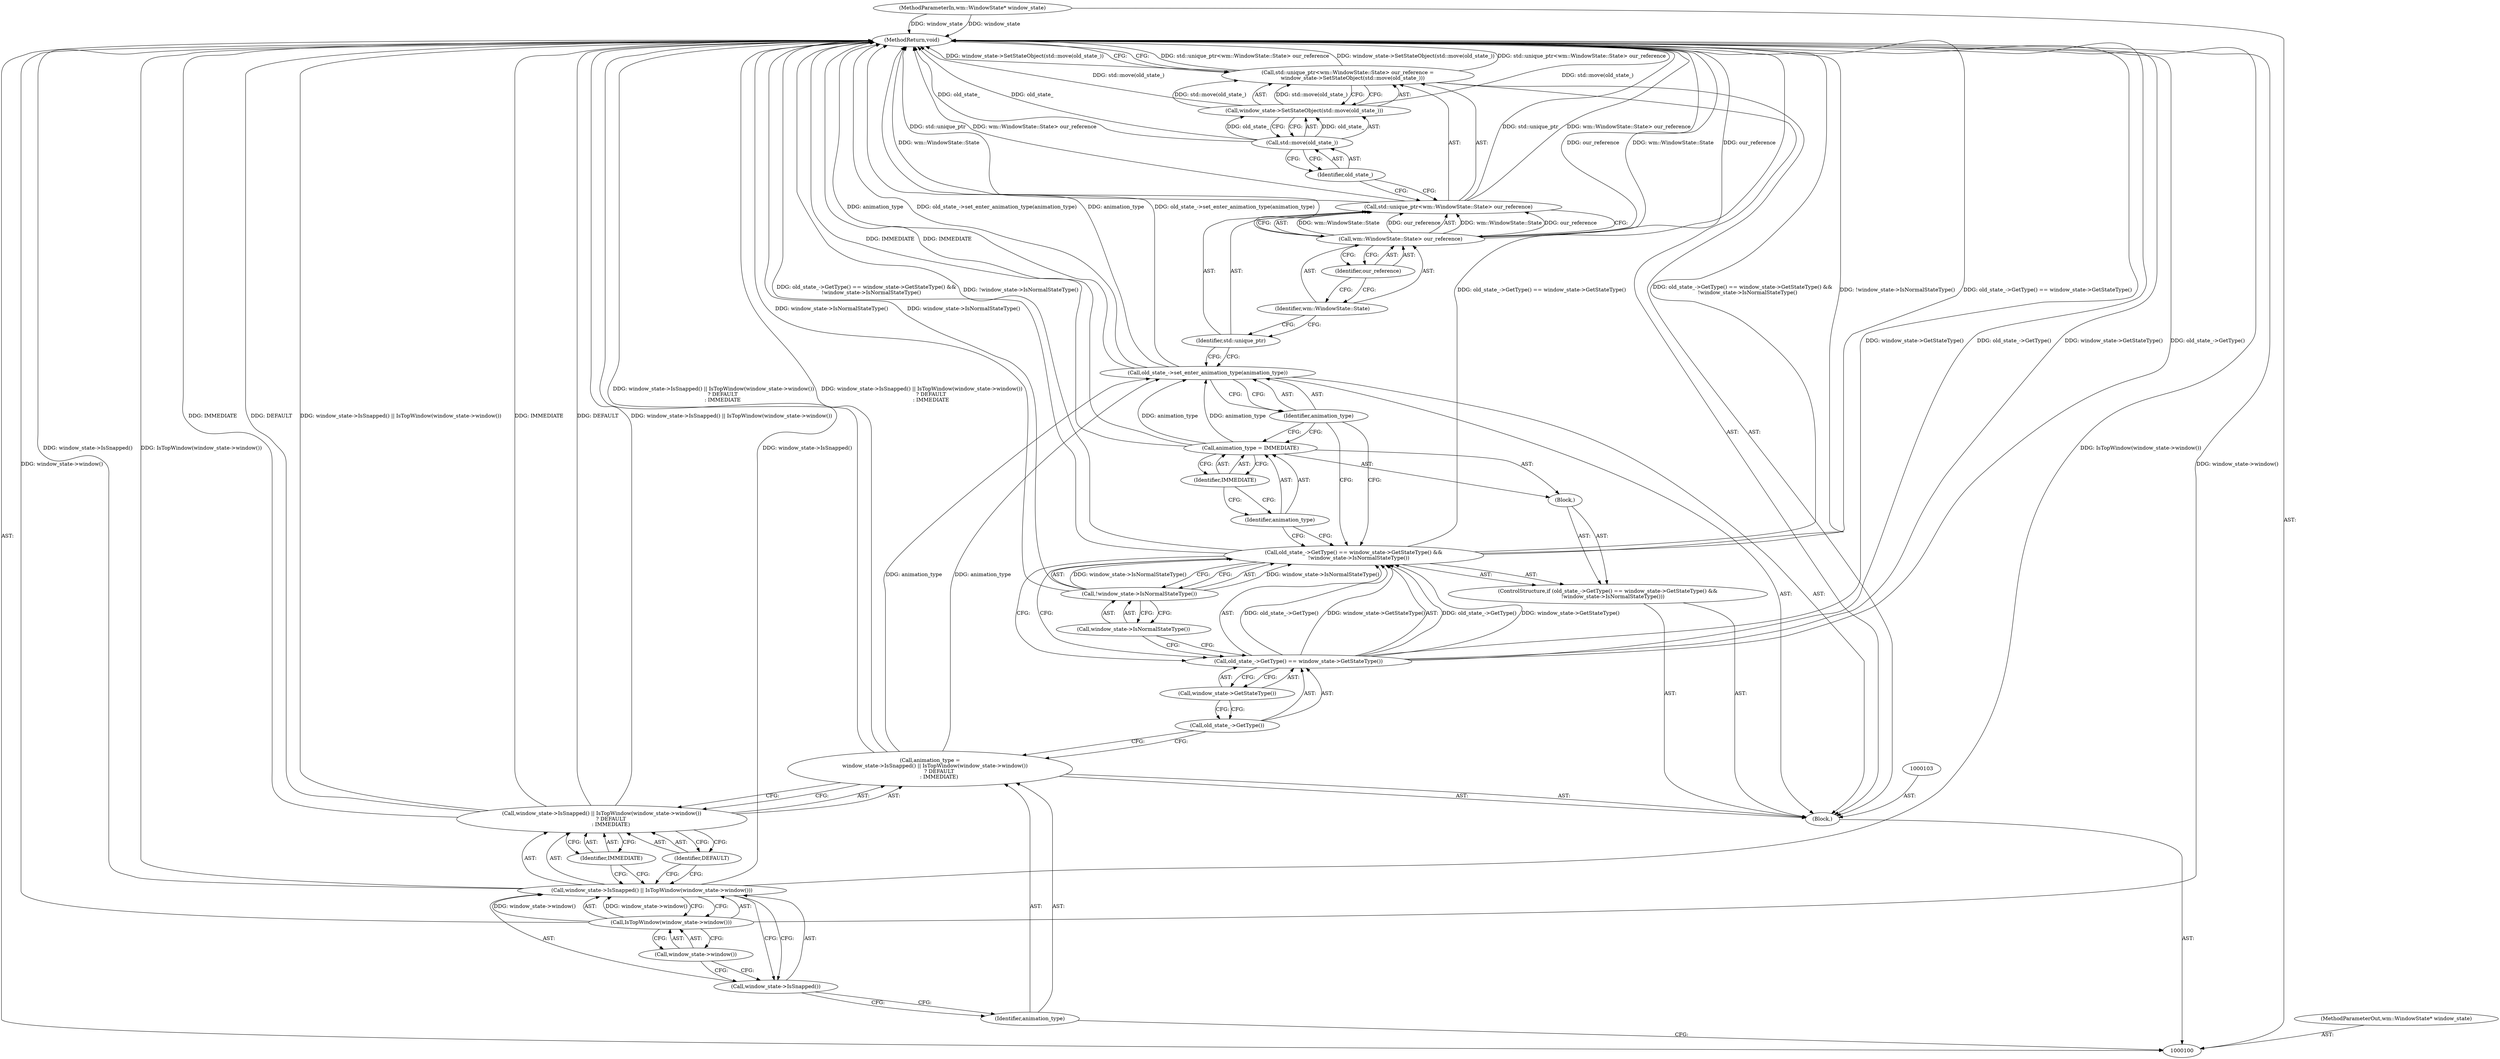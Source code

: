 digraph "1_Chrome_13e1002277287ed0090b2ca76c2d01545e677935_3" {
"1000135" [label="(MethodReturn,void)"];
"1000101" [label="(MethodParameterIn,wm::WindowState* window_state)"];
"1000212" [label="(MethodParameterOut,wm::WindowState* window_state)"];
"1000102" [label="(Block,)"];
"1000124" [label="(Call,old_state_->set_enter_animation_type(animation_type))"];
"1000125" [label="(Identifier,animation_type)"];
"1000129" [label="(Call,wm::WindowState::State> our_reference)"];
"1000130" [label="(Identifier,wm::WindowState::State)"];
"1000126" [label="(Call,std::unique_ptr<wm::WindowState::State> our_reference =\n      window_state->SetStateObject(std::move(old_state_)))"];
"1000127" [label="(Call,std::unique_ptr<wm::WindowState::State> our_reference)"];
"1000128" [label="(Identifier,std::unique_ptr)"];
"1000131" [label="(Identifier,our_reference)"];
"1000133" [label="(Call,std::move(old_state_))"];
"1000134" [label="(Identifier,old_state_)"];
"1000132" [label="(Call,window_state->SetStateObject(std::move(old_state_)))"];
"1000104" [label="(Call,animation_type =\n      window_state->IsSnapped() || IsTopWindow(window_state->window())\n           ? DEFAULT\n           : IMMEDIATE)"];
"1000105" [label="(Identifier,animation_type)"];
"1000109" [label="(Call,IsTopWindow(window_state->window()))"];
"1000110" [label="(Call,window_state->window())"];
"1000106" [label="(Call,window_state->IsSnapped() || IsTopWindow(window_state->window())\n           ? DEFAULT\n           : IMMEDIATE)"];
"1000107" [label="(Call,window_state->IsSnapped() || IsTopWindow(window_state->window()))"];
"1000108" [label="(Call,window_state->IsSnapped())"];
"1000111" [label="(Identifier,DEFAULT)"];
"1000112" [label="(Identifier,IMMEDIATE)"];
"1000113" [label="(ControlStructure,if (old_state_->GetType() == window_state->GetStateType() &&\n      !window_state->IsNormalStateType()))"];
"1000117" [label="(Call,window_state->GetStateType())"];
"1000114" [label="(Call,old_state_->GetType() == window_state->GetStateType() &&\n      !window_state->IsNormalStateType())"];
"1000115" [label="(Call,old_state_->GetType() == window_state->GetStateType())"];
"1000116" [label="(Call,old_state_->GetType())"];
"1000120" [label="(Block,)"];
"1000118" [label="(Call,!window_state->IsNormalStateType())"];
"1000119" [label="(Call,window_state->IsNormalStateType())"];
"1000123" [label="(Identifier,IMMEDIATE)"];
"1000121" [label="(Call,animation_type = IMMEDIATE)"];
"1000122" [label="(Identifier,animation_type)"];
"1000135" -> "1000100"  [label="AST: "];
"1000135" -> "1000126"  [label="CFG: "];
"1000115" -> "1000135"  [label="DDG: window_state->GetStateType()"];
"1000115" -> "1000135"  [label="DDG: old_state_->GetType()"];
"1000124" -> "1000135"  [label="DDG: animation_type"];
"1000124" -> "1000135"  [label="DDG: old_state_->set_enter_animation_type(animation_type)"];
"1000107" -> "1000135"  [label="DDG: window_state->IsSnapped()"];
"1000107" -> "1000135"  [label="DDG: IsTopWindow(window_state->window())"];
"1000106" -> "1000135"  [label="DDG: window_state->IsSnapped() || IsTopWindow(window_state->window())"];
"1000106" -> "1000135"  [label="DDG: IMMEDIATE"];
"1000106" -> "1000135"  [label="DDG: DEFAULT"];
"1000114" -> "1000135"  [label="DDG: old_state_->GetType() == window_state->GetStateType() &&\n      !window_state->IsNormalStateType()"];
"1000114" -> "1000135"  [label="DDG: !window_state->IsNormalStateType()"];
"1000114" -> "1000135"  [label="DDG: old_state_->GetType() == window_state->GetStateType()"];
"1000126" -> "1000135"  [label="DDG: std::unique_ptr<wm::WindowState::State> our_reference"];
"1000126" -> "1000135"  [label="DDG: window_state->SetStateObject(std::move(old_state_))"];
"1000127" -> "1000135"  [label="DDG: std::unique_ptr"];
"1000127" -> "1000135"  [label="DDG: wm::WindowState::State> our_reference"];
"1000118" -> "1000135"  [label="DDG: window_state->IsNormalStateType()"];
"1000129" -> "1000135"  [label="DDG: wm::WindowState::State"];
"1000129" -> "1000135"  [label="DDG: our_reference"];
"1000121" -> "1000135"  [label="DDG: IMMEDIATE"];
"1000133" -> "1000135"  [label="DDG: old_state_"];
"1000132" -> "1000135"  [label="DDG: std::move(old_state_)"];
"1000101" -> "1000135"  [label="DDG: window_state"];
"1000109" -> "1000135"  [label="DDG: window_state->window()"];
"1000104" -> "1000135"  [label="DDG: window_state->IsSnapped() || IsTopWindow(window_state->window())\n           ? DEFAULT\n           : IMMEDIATE"];
"1000101" -> "1000100"  [label="AST: "];
"1000101" -> "1000135"  [label="DDG: window_state"];
"1000212" -> "1000100"  [label="AST: "];
"1000102" -> "1000100"  [label="AST: "];
"1000103" -> "1000102"  [label="AST: "];
"1000104" -> "1000102"  [label="AST: "];
"1000113" -> "1000102"  [label="AST: "];
"1000124" -> "1000102"  [label="AST: "];
"1000126" -> "1000102"  [label="AST: "];
"1000124" -> "1000102"  [label="AST: "];
"1000124" -> "1000125"  [label="CFG: "];
"1000125" -> "1000124"  [label="AST: "];
"1000128" -> "1000124"  [label="CFG: "];
"1000124" -> "1000135"  [label="DDG: animation_type"];
"1000124" -> "1000135"  [label="DDG: old_state_->set_enter_animation_type(animation_type)"];
"1000104" -> "1000124"  [label="DDG: animation_type"];
"1000121" -> "1000124"  [label="DDG: animation_type"];
"1000125" -> "1000124"  [label="AST: "];
"1000125" -> "1000121"  [label="CFG: "];
"1000125" -> "1000114"  [label="CFG: "];
"1000124" -> "1000125"  [label="CFG: "];
"1000129" -> "1000127"  [label="AST: "];
"1000129" -> "1000131"  [label="CFG: "];
"1000130" -> "1000129"  [label="AST: "];
"1000131" -> "1000129"  [label="AST: "];
"1000127" -> "1000129"  [label="CFG: "];
"1000129" -> "1000135"  [label="DDG: wm::WindowState::State"];
"1000129" -> "1000135"  [label="DDG: our_reference"];
"1000129" -> "1000127"  [label="DDG: wm::WindowState::State"];
"1000129" -> "1000127"  [label="DDG: our_reference"];
"1000130" -> "1000129"  [label="AST: "];
"1000130" -> "1000128"  [label="CFG: "];
"1000131" -> "1000130"  [label="CFG: "];
"1000126" -> "1000102"  [label="AST: "];
"1000126" -> "1000132"  [label="CFG: "];
"1000127" -> "1000126"  [label="AST: "];
"1000132" -> "1000126"  [label="AST: "];
"1000135" -> "1000126"  [label="CFG: "];
"1000126" -> "1000135"  [label="DDG: std::unique_ptr<wm::WindowState::State> our_reference"];
"1000126" -> "1000135"  [label="DDG: window_state->SetStateObject(std::move(old_state_))"];
"1000132" -> "1000126"  [label="DDG: std::move(old_state_)"];
"1000127" -> "1000126"  [label="AST: "];
"1000127" -> "1000129"  [label="CFG: "];
"1000128" -> "1000127"  [label="AST: "];
"1000129" -> "1000127"  [label="AST: "];
"1000134" -> "1000127"  [label="CFG: "];
"1000127" -> "1000135"  [label="DDG: std::unique_ptr"];
"1000127" -> "1000135"  [label="DDG: wm::WindowState::State> our_reference"];
"1000129" -> "1000127"  [label="DDG: wm::WindowState::State"];
"1000129" -> "1000127"  [label="DDG: our_reference"];
"1000128" -> "1000127"  [label="AST: "];
"1000128" -> "1000124"  [label="CFG: "];
"1000130" -> "1000128"  [label="CFG: "];
"1000131" -> "1000129"  [label="AST: "];
"1000131" -> "1000130"  [label="CFG: "];
"1000129" -> "1000131"  [label="CFG: "];
"1000133" -> "1000132"  [label="AST: "];
"1000133" -> "1000134"  [label="CFG: "];
"1000134" -> "1000133"  [label="AST: "];
"1000132" -> "1000133"  [label="CFG: "];
"1000133" -> "1000135"  [label="DDG: old_state_"];
"1000133" -> "1000132"  [label="DDG: old_state_"];
"1000134" -> "1000133"  [label="AST: "];
"1000134" -> "1000127"  [label="CFG: "];
"1000133" -> "1000134"  [label="CFG: "];
"1000132" -> "1000126"  [label="AST: "];
"1000132" -> "1000133"  [label="CFG: "];
"1000133" -> "1000132"  [label="AST: "];
"1000126" -> "1000132"  [label="CFG: "];
"1000132" -> "1000135"  [label="DDG: std::move(old_state_)"];
"1000132" -> "1000126"  [label="DDG: std::move(old_state_)"];
"1000133" -> "1000132"  [label="DDG: old_state_"];
"1000104" -> "1000102"  [label="AST: "];
"1000104" -> "1000106"  [label="CFG: "];
"1000105" -> "1000104"  [label="AST: "];
"1000106" -> "1000104"  [label="AST: "];
"1000116" -> "1000104"  [label="CFG: "];
"1000104" -> "1000135"  [label="DDG: window_state->IsSnapped() || IsTopWindow(window_state->window())\n           ? DEFAULT\n           : IMMEDIATE"];
"1000104" -> "1000124"  [label="DDG: animation_type"];
"1000105" -> "1000104"  [label="AST: "];
"1000105" -> "1000100"  [label="CFG: "];
"1000108" -> "1000105"  [label="CFG: "];
"1000109" -> "1000107"  [label="AST: "];
"1000109" -> "1000110"  [label="CFG: "];
"1000110" -> "1000109"  [label="AST: "];
"1000107" -> "1000109"  [label="CFG: "];
"1000109" -> "1000135"  [label="DDG: window_state->window()"];
"1000109" -> "1000107"  [label="DDG: window_state->window()"];
"1000110" -> "1000109"  [label="AST: "];
"1000110" -> "1000108"  [label="CFG: "];
"1000109" -> "1000110"  [label="CFG: "];
"1000106" -> "1000104"  [label="AST: "];
"1000106" -> "1000111"  [label="CFG: "];
"1000106" -> "1000112"  [label="CFG: "];
"1000107" -> "1000106"  [label="AST: "];
"1000111" -> "1000106"  [label="AST: "];
"1000112" -> "1000106"  [label="AST: "];
"1000104" -> "1000106"  [label="CFG: "];
"1000106" -> "1000135"  [label="DDG: window_state->IsSnapped() || IsTopWindow(window_state->window())"];
"1000106" -> "1000135"  [label="DDG: IMMEDIATE"];
"1000106" -> "1000135"  [label="DDG: DEFAULT"];
"1000107" -> "1000106"  [label="AST: "];
"1000107" -> "1000108"  [label="CFG: "];
"1000107" -> "1000109"  [label="CFG: "];
"1000108" -> "1000107"  [label="AST: "];
"1000109" -> "1000107"  [label="AST: "];
"1000111" -> "1000107"  [label="CFG: "];
"1000112" -> "1000107"  [label="CFG: "];
"1000107" -> "1000135"  [label="DDG: window_state->IsSnapped()"];
"1000107" -> "1000135"  [label="DDG: IsTopWindow(window_state->window())"];
"1000109" -> "1000107"  [label="DDG: window_state->window()"];
"1000108" -> "1000107"  [label="AST: "];
"1000108" -> "1000105"  [label="CFG: "];
"1000110" -> "1000108"  [label="CFG: "];
"1000107" -> "1000108"  [label="CFG: "];
"1000111" -> "1000106"  [label="AST: "];
"1000111" -> "1000107"  [label="CFG: "];
"1000106" -> "1000111"  [label="CFG: "];
"1000112" -> "1000106"  [label="AST: "];
"1000112" -> "1000107"  [label="CFG: "];
"1000106" -> "1000112"  [label="CFG: "];
"1000113" -> "1000102"  [label="AST: "];
"1000114" -> "1000113"  [label="AST: "];
"1000120" -> "1000113"  [label="AST: "];
"1000117" -> "1000115"  [label="AST: "];
"1000117" -> "1000116"  [label="CFG: "];
"1000115" -> "1000117"  [label="CFG: "];
"1000114" -> "1000113"  [label="AST: "];
"1000114" -> "1000115"  [label="CFG: "];
"1000114" -> "1000118"  [label="CFG: "];
"1000115" -> "1000114"  [label="AST: "];
"1000118" -> "1000114"  [label="AST: "];
"1000122" -> "1000114"  [label="CFG: "];
"1000125" -> "1000114"  [label="CFG: "];
"1000114" -> "1000135"  [label="DDG: old_state_->GetType() == window_state->GetStateType() &&\n      !window_state->IsNormalStateType()"];
"1000114" -> "1000135"  [label="DDG: !window_state->IsNormalStateType()"];
"1000114" -> "1000135"  [label="DDG: old_state_->GetType() == window_state->GetStateType()"];
"1000115" -> "1000114"  [label="DDG: old_state_->GetType()"];
"1000115" -> "1000114"  [label="DDG: window_state->GetStateType()"];
"1000118" -> "1000114"  [label="DDG: window_state->IsNormalStateType()"];
"1000115" -> "1000114"  [label="AST: "];
"1000115" -> "1000117"  [label="CFG: "];
"1000116" -> "1000115"  [label="AST: "];
"1000117" -> "1000115"  [label="AST: "];
"1000119" -> "1000115"  [label="CFG: "];
"1000114" -> "1000115"  [label="CFG: "];
"1000115" -> "1000135"  [label="DDG: window_state->GetStateType()"];
"1000115" -> "1000135"  [label="DDG: old_state_->GetType()"];
"1000115" -> "1000114"  [label="DDG: old_state_->GetType()"];
"1000115" -> "1000114"  [label="DDG: window_state->GetStateType()"];
"1000116" -> "1000115"  [label="AST: "];
"1000116" -> "1000104"  [label="CFG: "];
"1000117" -> "1000116"  [label="CFG: "];
"1000120" -> "1000113"  [label="AST: "];
"1000121" -> "1000120"  [label="AST: "];
"1000118" -> "1000114"  [label="AST: "];
"1000118" -> "1000119"  [label="CFG: "];
"1000119" -> "1000118"  [label="AST: "];
"1000114" -> "1000118"  [label="CFG: "];
"1000118" -> "1000135"  [label="DDG: window_state->IsNormalStateType()"];
"1000118" -> "1000114"  [label="DDG: window_state->IsNormalStateType()"];
"1000119" -> "1000118"  [label="AST: "];
"1000119" -> "1000115"  [label="CFG: "];
"1000118" -> "1000119"  [label="CFG: "];
"1000123" -> "1000121"  [label="AST: "];
"1000123" -> "1000122"  [label="CFG: "];
"1000121" -> "1000123"  [label="CFG: "];
"1000121" -> "1000120"  [label="AST: "];
"1000121" -> "1000123"  [label="CFG: "];
"1000122" -> "1000121"  [label="AST: "];
"1000123" -> "1000121"  [label="AST: "];
"1000125" -> "1000121"  [label="CFG: "];
"1000121" -> "1000135"  [label="DDG: IMMEDIATE"];
"1000121" -> "1000124"  [label="DDG: animation_type"];
"1000122" -> "1000121"  [label="AST: "];
"1000122" -> "1000114"  [label="CFG: "];
"1000123" -> "1000122"  [label="CFG: "];
}
